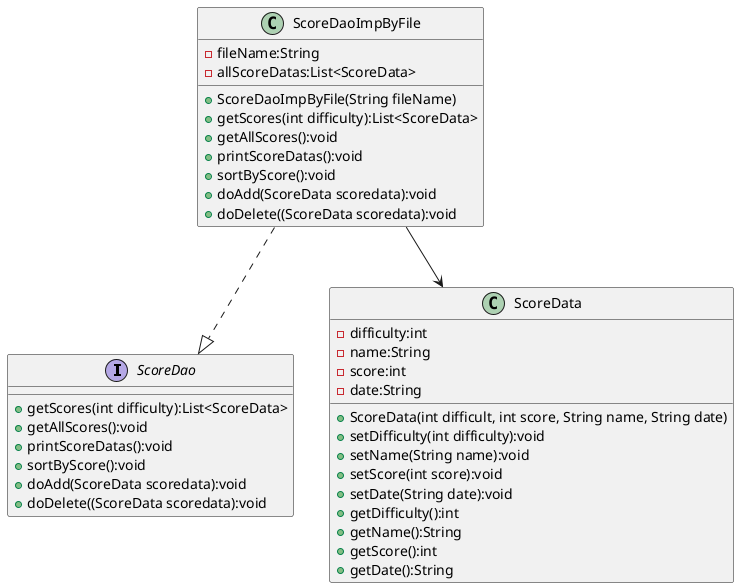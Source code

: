 @startuml
'https://plantuml.com/class-diagram

interface ScoreDao{
    + getScores(int difficulty):List<ScoreData>
    + getAllScores():void
    + printScoreDatas():void
    + sortByScore():void
    + doAdd(ScoreData scoredata):void
    + doDelete((ScoreData scoredata):void

}
class  ScoreDaoImpByFile{

    - fileName:String
    - allScoreDatas:List<ScoreData>

    + ScoreDaoImpByFile(String fileName)
    + getScores(int difficulty):List<ScoreData>
    + getAllScores():void
    + printScoreDatas():void
    + sortByScore():void
    + doAdd(ScoreData scoredata):void
    + doDelete((ScoreData scoredata):void

}
class ScoreData{
    - difficulty:int
    - name:String
    - score:int
    - date:String
    + ScoreData(int difficult, int score, String name, String date)
    + setDifficulty(int difficulty):void
    + setName(String name):void
    + setScore(int score):void
    + setDate(String date):void
    + getDifficulty():int
    + getName():String
    + getScore():int
    + getDate():String

}

ScoreDaoImpByFile ..|> ScoreDao

ScoreDaoImpByFile --> ScoreData

@enduml